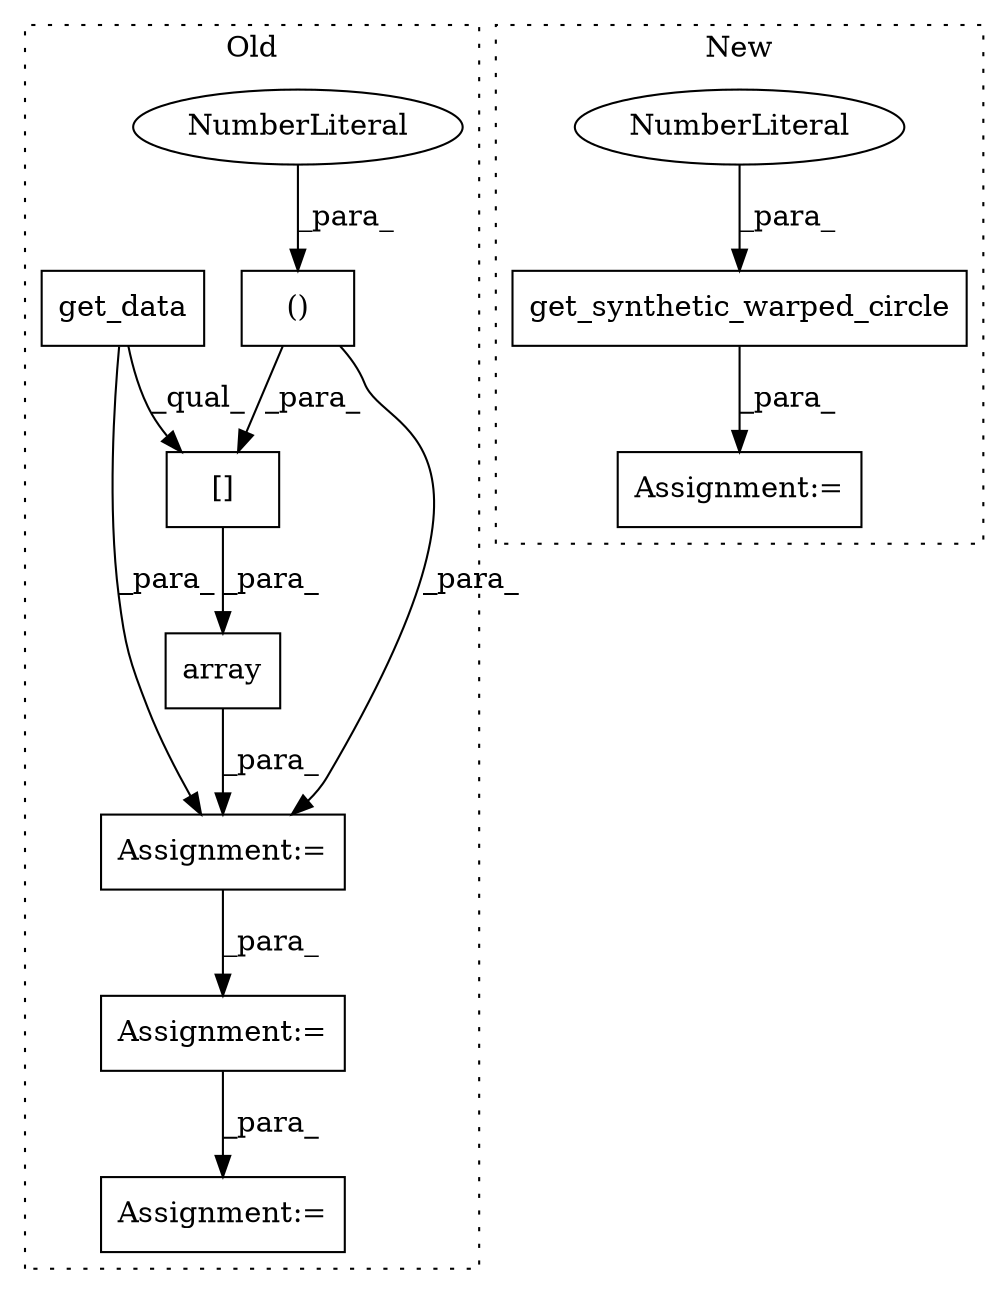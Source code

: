 digraph G {
subgraph cluster0 {
1 [label="()" a="106" s="27498" l="24" shape="box"];
4 [label="NumberLiteral" a="34" s="27521" l="1" shape="ellipse"];
5 [label="[]" a="2" s="27478,27522" l="20,2" shape="box"];
6 [label="array" a="32" s="27472,27533" l="6,1" shape="box"];
7 [label="get_data" a="32" s="27482" l="10" shape="box"];
9 [label="Assignment:=" a="7" s="27465" l="1" shape="box"];
10 [label="Assignment:=" a="7" s="27631" l="1" shape="box"];
11 [label="Assignment:=" a="7" s="27716" l="1" shape="box"];
label = "Old";
style="dotted";
}
subgraph cluster1 {
2 [label="get_synthetic_warped_circle" a="32" s="27497,27526" l="28,1" shape="box"];
3 [label="NumberLiteral" a="34" s="27525" l="1" shape="ellipse"];
8 [label="Assignment:=" a="7" s="27495" l="2" shape="box"];
label = "New";
style="dotted";
}
1 -> 9 [label="_para_"];
1 -> 5 [label="_para_"];
2 -> 8 [label="_para_"];
3 -> 2 [label="_para_"];
4 -> 1 [label="_para_"];
5 -> 6 [label="_para_"];
6 -> 9 [label="_para_"];
7 -> 9 [label="_para_"];
7 -> 5 [label="_qual_"];
9 -> 10 [label="_para_"];
10 -> 11 [label="_para_"];
}